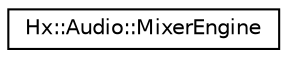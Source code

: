 digraph "Graphical Class Hierarchy"
{
  edge [fontname="Helvetica",fontsize="10",labelfontname="Helvetica",labelfontsize="10"];
  node [fontname="Helvetica",fontsize="10",shape=record];
  rankdir="LR";
  Node0 [label="Hx::Audio::MixerEngine",height=0.2,width=0.4,color="black", fillcolor="white", style="filled",URL="$classHx_1_1Audio_1_1MixerEngine.html"];
}
